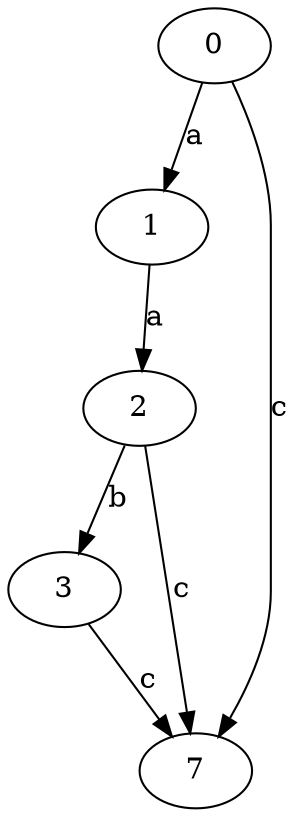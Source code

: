 strict digraph  {
0;
1;
2;
3;
7;
0 -> 1  [label=a];
0 -> 7  [label=c];
1 -> 2  [label=a];
2 -> 3  [label=b];
2 -> 7  [label=c];
3 -> 7  [label=c];
}
